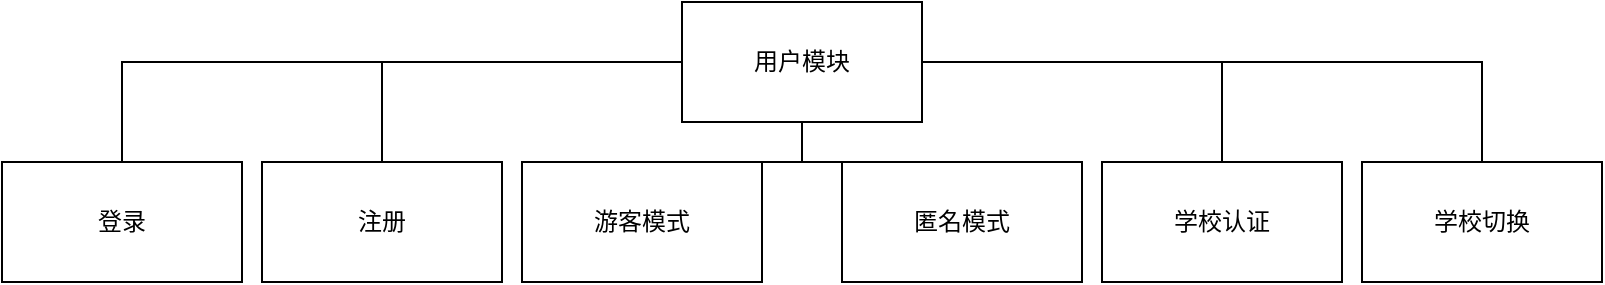 <mxfile version="20.8.16" type="device" pages="4"><diagram name="用户模块" id="Nx_na2XrXxbp9ctlZomO"><mxGraphModel dx="2133" dy="816" grid="1" gridSize="10" guides="1" tooltips="1" connect="1" arrows="1" fold="1" page="1" pageScale="1" pageWidth="827" pageHeight="1169" math="0" shadow="0"><root><mxCell id="0"/><mxCell id="1" parent="0"/><mxCell id="fJe4aA48daQcbyeI0f7O-3" value="" style="edgeStyle=orthogonalEdgeStyle;rounded=0;orthogonalLoop=1;jettySize=auto;html=1;endArrow=none;endFill=0;" edge="1" parent="1" source="fJe4aA48daQcbyeI0f7O-1" target="fJe4aA48daQcbyeI0f7O-2"><mxGeometry relative="1" as="geometry"/></mxCell><mxCell id="fJe4aA48daQcbyeI0f7O-5" value="" style="edgeStyle=orthogonalEdgeStyle;rounded=0;orthogonalLoop=1;jettySize=auto;html=1;endArrow=none;endFill=0;" edge="1" parent="1" source="fJe4aA48daQcbyeI0f7O-1" target="fJe4aA48daQcbyeI0f7O-4"><mxGeometry relative="1" as="geometry"/></mxCell><mxCell id="fJe4aA48daQcbyeI0f7O-7" value="" style="edgeStyle=orthogonalEdgeStyle;rounded=0;orthogonalLoop=1;jettySize=auto;html=1;endArrow=none;endFill=0;" edge="1" parent="1" source="fJe4aA48daQcbyeI0f7O-1" target="fJe4aA48daQcbyeI0f7O-6"><mxGeometry relative="1" as="geometry"/></mxCell><mxCell id="fJe4aA48daQcbyeI0f7O-9" value="" style="edgeStyle=orthogonalEdgeStyle;rounded=0;orthogonalLoop=1;jettySize=auto;html=1;endArrow=none;endFill=0;" edge="1" parent="1" source="fJe4aA48daQcbyeI0f7O-1" target="fJe4aA48daQcbyeI0f7O-8"><mxGeometry relative="1" as="geometry"/></mxCell><mxCell id="fJe4aA48daQcbyeI0f7O-12" value="" style="edgeStyle=orthogonalEdgeStyle;rounded=0;orthogonalLoop=1;jettySize=auto;html=1;endArrow=none;endFill=0;" edge="1" parent="1" source="fJe4aA48daQcbyeI0f7O-1" target="fJe4aA48daQcbyeI0f7O-11"><mxGeometry relative="1" as="geometry"/></mxCell><mxCell id="fJe4aA48daQcbyeI0f7O-15" value="" style="edgeStyle=orthogonalEdgeStyle;rounded=0;orthogonalLoop=1;jettySize=auto;html=1;endArrow=none;endFill=0;" edge="1" parent="1" source="fJe4aA48daQcbyeI0f7O-1" target="fJe4aA48daQcbyeI0f7O-14"><mxGeometry relative="1" as="geometry"/></mxCell><mxCell id="fJe4aA48daQcbyeI0f7O-1" value="用户模块" style="rounded=0;whiteSpace=wrap;html=1;" vertex="1" parent="1"><mxGeometry x="250" y="200" width="120" height="60" as="geometry"/></mxCell><mxCell id="fJe4aA48daQcbyeI0f7O-2" value="登录" style="rounded=0;whiteSpace=wrap;html=1;" vertex="1" parent="1"><mxGeometry x="-90" y="280" width="120" height="60" as="geometry"/></mxCell><mxCell id="fJe4aA48daQcbyeI0f7O-4" value="注册" style="rounded=0;whiteSpace=wrap;html=1;" vertex="1" parent="1"><mxGeometry x="40" y="280" width="120" height="60" as="geometry"/></mxCell><mxCell id="fJe4aA48daQcbyeI0f7O-6" value="游客模式" style="rounded=0;whiteSpace=wrap;html=1;" vertex="1" parent="1"><mxGeometry x="170" y="280" width="120" height="60" as="geometry"/></mxCell><mxCell id="fJe4aA48daQcbyeI0f7O-8" value="学校切换" style="rounded=0;whiteSpace=wrap;html=1;" vertex="1" parent="1"><mxGeometry x="590" y="280" width="120" height="60" as="geometry"/></mxCell><mxCell id="fJe4aA48daQcbyeI0f7O-11" value="学校认证" style="rounded=0;whiteSpace=wrap;html=1;" vertex="1" parent="1"><mxGeometry x="460" y="280" width="120" height="60" as="geometry"/></mxCell><mxCell id="fJe4aA48daQcbyeI0f7O-14" value="匿名模式" style="rounded=0;whiteSpace=wrap;html=1;" vertex="1" parent="1"><mxGeometry x="330" y="280" width="120" height="60" as="geometry"/></mxCell></root></mxGraphModel></diagram><diagram id="_jrSOuCwnxgCnymPWCen" name="帖子模块"><mxGraphModel dx="2133" dy="816" grid="1" gridSize="10" guides="1" tooltips="1" connect="1" arrows="1" fold="1" page="1" pageScale="1" pageWidth="827" pageHeight="1169" math="0" shadow="0"><root><mxCell id="0"/><mxCell id="1" parent="0"/><mxCell id="3G48GNm4SeONatBnzRJr-3" value="" style="edgeStyle=orthogonalEdgeStyle;rounded=0;orthogonalLoop=1;jettySize=auto;html=1;endArrow=none;endFill=0;" edge="1" parent="1" source="3G48GNm4SeONatBnzRJr-1" target="3G48GNm4SeONatBnzRJr-2"><mxGeometry relative="1" as="geometry"/></mxCell><mxCell id="3G48GNm4SeONatBnzRJr-6" value="" style="edgeStyle=orthogonalEdgeStyle;rounded=0;orthogonalLoop=1;jettySize=auto;html=1;endArrow=none;endFill=0;" edge="1" parent="1" source="3G48GNm4SeONatBnzRJr-1" target="3G48GNm4SeONatBnzRJr-5"><mxGeometry relative="1" as="geometry"/></mxCell><mxCell id="3G48GNm4SeONatBnzRJr-8" value="" style="edgeStyle=orthogonalEdgeStyle;rounded=0;orthogonalLoop=1;jettySize=auto;html=1;endArrow=none;endFill=0;" edge="1" parent="1" source="3G48GNm4SeONatBnzRJr-1" target="3G48GNm4SeONatBnzRJr-7"><mxGeometry relative="1" as="geometry"/></mxCell><mxCell id="3G48GNm4SeONatBnzRJr-9" value="" style="edgeStyle=orthogonalEdgeStyle;rounded=0;orthogonalLoop=1;jettySize=auto;html=1;endArrow=none;endFill=0;" edge="1" parent="1" source="3G48GNm4SeONatBnzRJr-1" target="3G48GNm4SeONatBnzRJr-7"><mxGeometry relative="1" as="geometry"/></mxCell><mxCell id="3G48GNm4SeONatBnzRJr-11" value="" style="edgeStyle=orthogonalEdgeStyle;rounded=0;orthogonalLoop=1;jettySize=auto;html=1;endArrow=none;endFill=0;" edge="1" parent="1" source="3G48GNm4SeONatBnzRJr-1" target="3G48GNm4SeONatBnzRJr-10"><mxGeometry relative="1" as="geometry"/></mxCell><mxCell id="3G48GNm4SeONatBnzRJr-13" value="" style="edgeStyle=orthogonalEdgeStyle;rounded=0;orthogonalLoop=1;jettySize=auto;html=1;endArrow=none;endFill=0;" edge="1" parent="1" source="3G48GNm4SeONatBnzRJr-1" target="3G48GNm4SeONatBnzRJr-12"><mxGeometry relative="1" as="geometry"/></mxCell><mxCell id="3G48GNm4SeONatBnzRJr-17" value="" style="edgeStyle=orthogonalEdgeStyle;rounded=0;orthogonalLoop=1;jettySize=auto;html=1;endArrow=none;endFill=0;" edge="1" parent="1" source="3G48GNm4SeONatBnzRJr-1" target="3G48GNm4SeONatBnzRJr-16"><mxGeometry relative="1" as="geometry"/></mxCell><mxCell id="3G48GNm4SeONatBnzRJr-19" value="" style="edgeStyle=orthogonalEdgeStyle;rounded=0;orthogonalLoop=1;jettySize=auto;html=1;endArrow=none;endFill=0;" edge="1" parent="1" source="3G48GNm4SeONatBnzRJr-1" target="3G48GNm4SeONatBnzRJr-18"><mxGeometry relative="1" as="geometry"/></mxCell><mxCell id="3G48GNm4SeONatBnzRJr-21" value="" style="edgeStyle=orthogonalEdgeStyle;rounded=0;orthogonalLoop=1;jettySize=auto;html=1;endArrow=none;endFill=0;" edge="1" parent="1" source="3G48GNm4SeONatBnzRJr-1" target="3G48GNm4SeONatBnzRJr-20"><mxGeometry relative="1" as="geometry"/></mxCell><mxCell id="3G48GNm4SeONatBnzRJr-1" value="帖子模块" style="rounded=0;whiteSpace=wrap;html=1;" vertex="1" parent="1"><mxGeometry x="340" y="220" width="120" height="60" as="geometry"/></mxCell><mxCell id="3G48GNm4SeONatBnzRJr-2" value="发布" style="rounded=0;whiteSpace=wrap;html=1;" vertex="1" parent="1"><mxGeometry x="-170" y="300" width="120" height="60" as="geometry"/></mxCell><mxCell id="3G48GNm4SeONatBnzRJr-23" value="" style="edgeStyle=orthogonalEdgeStyle;rounded=0;orthogonalLoop=1;jettySize=auto;html=1;endArrow=none;endFill=0;exitX=0.5;exitY=1;exitDx=0;exitDy=0;" edge="1" parent="1" source="3G48GNm4SeONatBnzRJr-5" target="3G48GNm4SeONatBnzRJr-22"><mxGeometry relative="1" as="geometry"/></mxCell><mxCell id="3G48GNm4SeONatBnzRJr-26" style="edgeStyle=orthogonalEdgeStyle;rounded=0;orthogonalLoop=1;jettySize=auto;html=1;exitX=0.5;exitY=1;exitDx=0;exitDy=0;entryX=0.5;entryY=0;entryDx=0;entryDy=0;endArrow=none;endFill=0;" edge="1" parent="1" source="3G48GNm4SeONatBnzRJr-5" target="3G48GNm4SeONatBnzRJr-25"><mxGeometry relative="1" as="geometry"/></mxCell><mxCell id="3G48GNm4SeONatBnzRJr-29" value="" style="edgeStyle=orthogonalEdgeStyle;rounded=0;orthogonalLoop=1;jettySize=auto;html=1;endArrow=none;endFill=0;" edge="1" parent="1" source="3G48GNm4SeONatBnzRJr-5" target="3G48GNm4SeONatBnzRJr-25"><mxGeometry relative="1" as="geometry"/></mxCell><mxCell id="3G48GNm4SeONatBnzRJr-32" style="edgeStyle=orthogonalEdgeStyle;rounded=0;orthogonalLoop=1;jettySize=auto;html=1;exitX=0.5;exitY=1;exitDx=0;exitDy=0;entryX=0.5;entryY=0;entryDx=0;entryDy=0;endArrow=none;endFill=0;" edge="1" parent="1" source="3G48GNm4SeONatBnzRJr-5" target="3G48GNm4SeONatBnzRJr-30"><mxGeometry relative="1" as="geometry"/></mxCell><mxCell id="3G48GNm4SeONatBnzRJr-33" style="edgeStyle=orthogonalEdgeStyle;rounded=0;orthogonalLoop=1;jettySize=auto;html=1;exitX=0.5;exitY=1;exitDx=0;exitDy=0;entryX=0.5;entryY=0;entryDx=0;entryDy=0;endArrow=none;endFill=0;" edge="1" parent="1" source="3G48GNm4SeONatBnzRJr-5" target="3G48GNm4SeONatBnzRJr-31"><mxGeometry relative="1" as="geometry"/></mxCell><mxCell id="3G48GNm4SeONatBnzRJr-5" value="展示" style="rounded=0;whiteSpace=wrap;html=1;" vertex="1" parent="1"><mxGeometry x="-10" y="300" width="120" height="60" as="geometry"/></mxCell><mxCell id="3G48GNm4SeONatBnzRJr-7" value="评论" style="rounded=0;whiteSpace=wrap;html=1;" vertex="1" parent="1"><mxGeometry x="140" y="300" width="120" height="60" as="geometry"/></mxCell><mxCell id="3G48GNm4SeONatBnzRJr-10" value="点赞" style="rounded=0;whiteSpace=wrap;html=1;" vertex="1" parent="1"><mxGeometry x="270" y="300" width="120" height="60" as="geometry"/></mxCell><mxCell id="3G48GNm4SeONatBnzRJr-12" value="搜索" style="rounded=0;whiteSpace=wrap;html=1;" vertex="1" parent="1"><mxGeometry x="414" y="300" width="120" height="60" as="geometry"/></mxCell><mxCell id="3G48GNm4SeONatBnzRJr-16" value="收藏" style="rounded=0;whiteSpace=wrap;html=1;" vertex="1" parent="1"><mxGeometry x="550" y="300" width="120" height="60" as="geometry"/></mxCell><mxCell id="3G48GNm4SeONatBnzRJr-18" value="删除" style="rounded=0;whiteSpace=wrap;html=1;" vertex="1" parent="1"><mxGeometry x="680" y="300" width="120" height="60" as="geometry"/></mxCell><mxCell id="3G48GNm4SeONatBnzRJr-20" value="编辑" style="rounded=0;whiteSpace=wrap;html=1;" vertex="1" parent="1"><mxGeometry x="810" y="300" width="120" height="60" as="geometry"/></mxCell><mxCell id="3G48GNm4SeONatBnzRJr-22" value="简要信息展示" style="rounded=0;whiteSpace=wrap;html=1;" vertex="1" parent="1"><mxGeometry x="-210" y="460" width="120" height="60" as="geometry"/></mxCell><mxCell id="3G48GNm4SeONatBnzRJr-25" value="分类展示" style="rounded=0;whiteSpace=wrap;html=1;" vertex="1" parent="1"><mxGeometry x="-80" y="460" width="120" height="60" as="geometry"/></mxCell><mxCell id="3G48GNm4SeONatBnzRJr-30" value="公告栏展示" style="rounded=0;whiteSpace=wrap;html=1;" vertex="1" parent="1"><mxGeometry x="60" y="460" width="120" height="60" as="geometry"/></mxCell><mxCell id="3G48GNm4SeONatBnzRJr-31" value="详细展示" style="rounded=0;whiteSpace=wrap;html=1;" vertex="1" parent="1"><mxGeometry x="200" y="460" width="120" height="60" as="geometry"/></mxCell></root></mxGraphModel></diagram><diagram id="UEKU1wxNOHebhbzVwyBF" name="交易模块"><mxGraphModel dx="1306" dy="816" grid="1" gridSize="10" guides="1" tooltips="1" connect="1" arrows="1" fold="1" page="1" pageScale="1" pageWidth="827" pageHeight="1169" math="0" shadow="0"><root><mxCell id="0"/><mxCell id="1" parent="0"/><mxCell id="1T02j5rZkXb-xFREeFX8-3" value="" style="edgeStyle=orthogonalEdgeStyle;rounded=0;orthogonalLoop=1;jettySize=auto;html=1;endArrow=none;endFill=0;" edge="1" parent="1" source="1T02j5rZkXb-xFREeFX8-1" target="1T02j5rZkXb-xFREeFX8-2"><mxGeometry relative="1" as="geometry"/></mxCell><mxCell id="1T02j5rZkXb-xFREeFX8-5" value="" style="edgeStyle=orthogonalEdgeStyle;rounded=0;orthogonalLoop=1;jettySize=auto;html=1;endArrow=none;endFill=0;" edge="1" parent="1" source="1T02j5rZkXb-xFREeFX8-1" target="1T02j5rZkXb-xFREeFX8-4"><mxGeometry relative="1" as="geometry"/></mxCell><mxCell id="1T02j5rZkXb-xFREeFX8-9" value="" style="edgeStyle=orthogonalEdgeStyle;rounded=0;orthogonalLoop=1;jettySize=auto;html=1;endArrow=none;endFill=0;" edge="1" parent="1" source="1T02j5rZkXb-xFREeFX8-1" target="1T02j5rZkXb-xFREeFX8-8"><mxGeometry relative="1" as="geometry"/></mxCell><mxCell id="1T02j5rZkXb-xFREeFX8-1" value="交易模块" style="rounded=0;whiteSpace=wrap;html=1;" vertex="1" parent="1"><mxGeometry x="320" y="230" width="120" height="60" as="geometry"/></mxCell><mxCell id="1T02j5rZkXb-xFREeFX8-2" value="发布交易信息" style="rounded=0;whiteSpace=wrap;html=1;" vertex="1" parent="1"><mxGeometry x="320" y="350" width="120" height="60" as="geometry"/></mxCell><mxCell id="1T02j5rZkXb-xFREeFX8-4" value="上传联系方式" style="rounded=0;whiteSpace=wrap;html=1;" vertex="1" parent="1"><mxGeometry x="120" y="350" width="120" height="60" as="geometry"/></mxCell><mxCell id="1T02j5rZkXb-xFREeFX8-8" value="确定交易地点" style="rounded=0;whiteSpace=wrap;html=1;" vertex="1" parent="1"><mxGeometry x="510" y="350" width="120" height="60" as="geometry"/></mxCell></root></mxGraphModel></diagram><diagram id="CYfThG8TbidoKtET3snB" name="通知模块"><mxGraphModel dx="1306" dy="816" grid="1" gridSize="10" guides="1" tooltips="1" connect="1" arrows="1" fold="1" page="1" pageScale="1" pageWidth="827" pageHeight="1169" math="0" shadow="0"><root><mxCell id="0"/><mxCell id="1" parent="0"/><mxCell id="pYxC47iMPigX1UYIZ6tA-3" style="edgeStyle=orthogonalEdgeStyle;rounded=0;orthogonalLoop=1;jettySize=auto;html=1;exitX=0.5;exitY=1;exitDx=0;exitDy=0;entryX=0.5;entryY=0;entryDx=0;entryDy=0;endArrow=none;endFill=0;" edge="1" parent="1" source="pYxC47iMPigX1UYIZ6tA-1" target="pYxC47iMPigX1UYIZ6tA-2"><mxGeometry relative="1" as="geometry"/></mxCell><mxCell id="pYxC47iMPigX1UYIZ6tA-1" value="通知模块" style="rounded=0;whiteSpace=wrap;html=1;" vertex="1" parent="1"><mxGeometry x="320" y="280" width="120" height="60" as="geometry"/></mxCell><mxCell id="pYxC47iMPigX1UYIZ6tA-2" value="订阅评论通知" style="rounded=0;whiteSpace=wrap;html=1;" vertex="1" parent="1"><mxGeometry x="320" y="410" width="120" height="60" as="geometry"/></mxCell></root></mxGraphModel></diagram></mxfile>